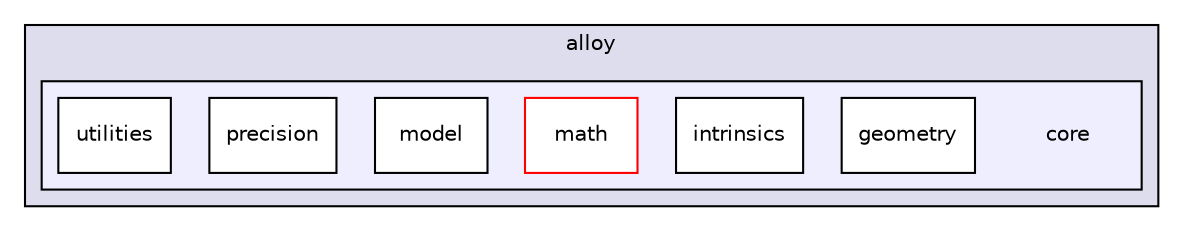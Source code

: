 digraph "lib/alloy-core/include/alloy/core" {
  compound=true
  node [ fontsize="10", fontname="Helvetica"];
  edge [ labelfontsize="10", labelfontname="Helvetica"];
  subgraph clusterdir_72a492c1b8d037de1c250eb3f605116a {
    graph [ bgcolor="#ddddee", pencolor="black", label="alloy" fontname="Helvetica", fontsize="10", URL="dir_72a492c1b8d037de1c250eb3f605116a.html"]
  subgraph clusterdir_e47f71b7a3b9692047cafd017e754db6 {
    graph [ bgcolor="#eeeeff", pencolor="black", label="" URL="dir_e47f71b7a3b9692047cafd017e754db6.html"];
    dir_e47f71b7a3b9692047cafd017e754db6 [shape=plaintext label="core"];
    dir_d155cb3938ff5b32892b6fea84026fff [shape=box label="geometry" color="black" fillcolor="white" style="filled" URL="dir_d155cb3938ff5b32892b6fea84026fff.html"];
    dir_9fe77c585e0f04e2e6af94e6db0f143c [shape=box label="intrinsics" color="black" fillcolor="white" style="filled" URL="dir_9fe77c585e0f04e2e6af94e6db0f143c.html"];
    dir_77286322d8e3f78665ede88d5b926e25 [shape=box label="math" color="red" fillcolor="white" style="filled" URL="dir_77286322d8e3f78665ede88d5b926e25.html"];
    dir_7a8f7b0841f1d4fe1df43b3bd9d75f7d [shape=box label="model" color="black" fillcolor="white" style="filled" URL="dir_7a8f7b0841f1d4fe1df43b3bd9d75f7d.html"];
    dir_5c1dd142ec18380e95651bc10a049b87 [shape=box label="precision" color="black" fillcolor="white" style="filled" URL="dir_5c1dd142ec18380e95651bc10a049b87.html"];
    dir_7247433dcf8bda9f3fb8e17ba337d79a [shape=box label="utilities" color="black" fillcolor="white" style="filled" URL="dir_7247433dcf8bda9f3fb8e17ba337d79a.html"];
  }
  }
}

